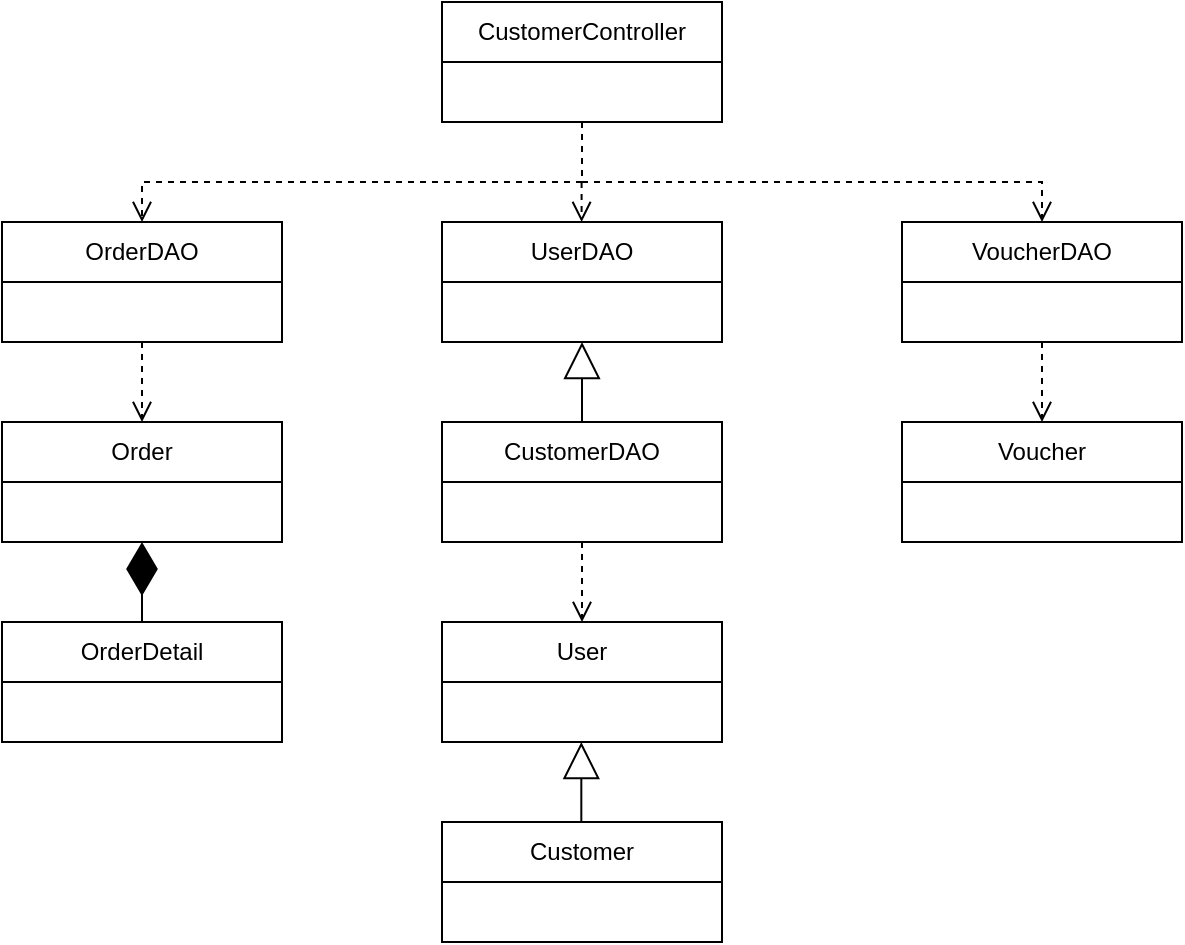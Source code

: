 <mxfile>
    <diagram name="Trang-1" id="qktT0qjpinCFxN4toxlK">
        <mxGraphModel dx="847" dy="466" grid="1" gridSize="10" guides="1" tooltips="1" connect="1" arrows="1" fold="1" page="1" pageScale="1" pageWidth="827" pageHeight="1169" math="0" shadow="0">
            <root>
                <mxCell id="0"/>
                <mxCell id="1" parent="0"/>
                <mxCell id="wnBut_DAxPW7eYNr_kk_-2" value="CustomerController" style="swimlane;fontStyle=0;childLayout=stackLayout;horizontal=1;startSize=30;horizontalStack=0;resizeParent=1;resizeParentMax=0;resizeLast=0;collapsible=1;marginBottom=0;whiteSpace=wrap;html=1;" parent="1" vertex="1">
                    <mxGeometry x="370" y="110" width="140" height="60" as="geometry"/>
                </mxCell>
                <mxCell id="wnBut_DAxPW7eYNr_kk_-6" value="OrderDAO" style="swimlane;fontStyle=0;childLayout=stackLayout;horizontal=1;startSize=30;horizontalStack=0;resizeParent=1;resizeParentMax=0;resizeLast=0;collapsible=1;marginBottom=0;whiteSpace=wrap;html=1;" parent="1" vertex="1">
                    <mxGeometry x="150" y="220" width="140" height="60" as="geometry"/>
                </mxCell>
                <mxCell id="wnBut_DAxPW7eYNr_kk_-7" value="Order" style="swimlane;fontStyle=0;childLayout=stackLayout;horizontal=1;startSize=30;horizontalStack=0;resizeParent=1;resizeParentMax=0;resizeLast=0;collapsible=1;marginBottom=0;whiteSpace=wrap;html=1;" parent="1" vertex="1">
                    <mxGeometry x="150" y="320" width="140" height="60" as="geometry"/>
                </mxCell>
                <mxCell id="wnBut_DAxPW7eYNr_kk_-8" value="" style="html=1;verticalAlign=bottom;endArrow=open;dashed=1;endSize=8;curved=0;rounded=0;entryX=0.5;entryY=0;entryDx=0;entryDy=0;exitX=0.5;exitY=1;exitDx=0;exitDy=0;" parent="1" source="wnBut_DAxPW7eYNr_kk_-6" target="wnBut_DAxPW7eYNr_kk_-7" edge="1">
                    <mxGeometry relative="1" as="geometry">
                        <mxPoint x="490" y="280" as="sourcePoint"/>
                        <mxPoint x="410" y="280" as="targetPoint"/>
                        <Array as="points"/>
                    </mxGeometry>
                </mxCell>
                <mxCell id="wnBut_DAxPW7eYNr_kk_-9" value="" style="html=1;verticalAlign=bottom;endArrow=open;dashed=1;endSize=8;curved=0;rounded=0;entryX=0.5;entryY=0;entryDx=0;entryDy=0;exitX=0.5;exitY=1;exitDx=0;exitDy=0;" parent="1" source="wnBut_DAxPW7eYNr_kk_-2" target="wnBut_DAxPW7eYNr_kk_-6" edge="1">
                    <mxGeometry relative="1" as="geometry">
                        <mxPoint x="439.71" y="160" as="sourcePoint"/>
                        <mxPoint x="439.71" y="200" as="targetPoint"/>
                        <Array as="points">
                            <mxPoint x="440" y="200"/>
                            <mxPoint x="220" y="200"/>
                        </Array>
                    </mxGeometry>
                </mxCell>
                <mxCell id="wnBut_DAxPW7eYNr_kk_-12" value="VoucherDAO" style="swimlane;fontStyle=0;childLayout=stackLayout;horizontal=1;startSize=30;horizontalStack=0;resizeParent=1;resizeParentMax=0;resizeLast=0;collapsible=1;marginBottom=0;whiteSpace=wrap;html=1;" parent="1" vertex="1">
                    <mxGeometry x="600" y="220" width="140" height="60" as="geometry"/>
                </mxCell>
                <mxCell id="wnBut_DAxPW7eYNr_kk_-14" value="" style="html=1;verticalAlign=bottom;endArrow=open;dashed=1;endSize=8;curved=0;rounded=0;entryX=0.5;entryY=0;entryDx=0;entryDy=0;exitX=0.5;exitY=1;exitDx=0;exitDy=0;" parent="1" source="wnBut_DAxPW7eYNr_kk_-2" target="wnBut_DAxPW7eYNr_kk_-12" edge="1">
                    <mxGeometry relative="1" as="geometry">
                        <mxPoint x="440" y="180" as="sourcePoint"/>
                        <mxPoint x="290" y="230" as="targetPoint"/>
                        <Array as="points">
                            <mxPoint x="440" y="200"/>
                            <mxPoint x="670" y="200"/>
                        </Array>
                    </mxGeometry>
                </mxCell>
                <mxCell id="wnBut_DAxPW7eYNr_kk_-15" value="Voucher" style="swimlane;fontStyle=0;childLayout=stackLayout;horizontal=1;startSize=30;horizontalStack=0;resizeParent=1;resizeParentMax=0;resizeLast=0;collapsible=1;marginBottom=0;whiteSpace=wrap;html=1;" parent="1" vertex="1">
                    <mxGeometry x="600" y="320" width="140" height="60" as="geometry"/>
                </mxCell>
                <mxCell id="wnBut_DAxPW7eYNr_kk_-16" value="" style="html=1;verticalAlign=bottom;endArrow=open;dashed=1;endSize=8;curved=0;rounded=0;entryX=0.5;entryY=0;entryDx=0;entryDy=0;exitX=0.5;exitY=1;exitDx=0;exitDy=0;" parent="1" source="wnBut_DAxPW7eYNr_kk_-12" target="wnBut_DAxPW7eYNr_kk_-15" edge="1">
                    <mxGeometry relative="1" as="geometry">
                        <mxPoint x="449.62" y="310" as="sourcePoint"/>
                        <mxPoint x="449.62" y="360" as="targetPoint"/>
                        <Array as="points"/>
                    </mxGeometry>
                </mxCell>
                <mxCell id="Kh6Ndykuzws-ymVwyTLi-1" value="CustomerDAO" style="swimlane;fontStyle=0;childLayout=stackLayout;horizontal=1;startSize=30;horizontalStack=0;resizeParent=1;resizeParentMax=0;resizeLast=0;collapsible=1;marginBottom=0;whiteSpace=wrap;html=1;" parent="1" vertex="1">
                    <mxGeometry x="370" y="320" width="140" height="60" as="geometry"/>
                </mxCell>
                <mxCell id="Kh6Ndykuzws-ymVwyTLi-2" value="User" style="swimlane;fontStyle=0;childLayout=stackLayout;horizontal=1;startSize=30;horizontalStack=0;resizeParent=1;resizeParentMax=0;resizeLast=0;collapsible=1;marginBottom=0;whiteSpace=wrap;html=1;" parent="1" vertex="1">
                    <mxGeometry x="370" y="420" width="140" height="60" as="geometry"/>
                </mxCell>
                <mxCell id="Kh6Ndykuzws-ymVwyTLi-3" value="" style="html=1;verticalAlign=bottom;endArrow=open;dashed=1;endSize=8;curved=0;rounded=0;entryX=0.5;entryY=0;entryDx=0;entryDy=0;exitX=0.5;exitY=1;exitDx=0;exitDy=0;" parent="1" edge="1">
                    <mxGeometry relative="1" as="geometry">
                        <mxPoint x="439.8" y="200" as="sourcePoint"/>
                        <mxPoint x="439.8" y="220" as="targetPoint"/>
                        <Array as="points"/>
                    </mxGeometry>
                </mxCell>
                <mxCell id="Kh6Ndykuzws-ymVwyTLi-5" value="OrderDetail" style="swimlane;fontStyle=0;childLayout=stackLayout;horizontal=1;startSize=30;horizontalStack=0;resizeParent=1;resizeParentMax=0;resizeLast=0;collapsible=1;marginBottom=0;whiteSpace=wrap;html=1;" parent="1" vertex="1">
                    <mxGeometry x="150" y="420" width="140" height="60" as="geometry"/>
                </mxCell>
                <mxCell id="Kh6Ndykuzws-ymVwyTLi-7" value="" style="endArrow=diamondThin;endFill=1;endSize=24;html=1;rounded=0;exitX=0.5;exitY=0;exitDx=0;exitDy=0;entryX=0.5;entryY=1;entryDx=0;entryDy=0;" parent="1" source="Kh6Ndykuzws-ymVwyTLi-5" target="wnBut_DAxPW7eYNr_kk_-7" edge="1">
                    <mxGeometry width="160" relative="1" as="geometry">
                        <mxPoint x="330" y="290" as="sourcePoint"/>
                        <mxPoint x="490" y="290" as="targetPoint"/>
                    </mxGeometry>
                </mxCell>
                <mxCell id="Z-hli7LObke5PaMOBl-Z-1" value="UserDAO" style="swimlane;fontStyle=0;childLayout=stackLayout;horizontal=1;startSize=30;horizontalStack=0;resizeParent=1;resizeParentMax=0;resizeLast=0;collapsible=1;marginBottom=0;whiteSpace=wrap;html=1;" parent="1" vertex="1">
                    <mxGeometry x="370" y="220" width="140" height="60" as="geometry"/>
                </mxCell>
                <mxCell id="Z-hli7LObke5PaMOBl-Z-3" value="" style="html=1;verticalAlign=bottom;endArrow=open;dashed=1;endSize=8;curved=0;rounded=0;entryX=0.5;entryY=0;entryDx=0;entryDy=0;exitX=0.5;exitY=1;exitDx=0;exitDy=0;" parent="1" source="Kh6Ndykuzws-ymVwyTLi-1" target="Kh6Ndykuzws-ymVwyTLi-2" edge="1">
                    <mxGeometry relative="1" as="geometry">
                        <mxPoint x="439.76" y="360" as="sourcePoint"/>
                        <mxPoint x="439.76" y="380" as="targetPoint"/>
                        <Array as="points"/>
                    </mxGeometry>
                </mxCell>
                <mxCell id="Z-hli7LObke5PaMOBl-Z-4" value="Customer" style="swimlane;fontStyle=0;childLayout=stackLayout;horizontal=1;startSize=30;horizontalStack=0;resizeParent=1;resizeParentMax=0;resizeLast=0;collapsible=1;marginBottom=0;whiteSpace=wrap;html=1;" parent="1" vertex="1">
                    <mxGeometry x="370" y="520" width="140" height="60" as="geometry"/>
                </mxCell>
                <mxCell id="Z-hli7LObke5PaMOBl-Z-6" value="" style="endArrow=block;endSize=16;endFill=0;html=1;rounded=0;entryX=0.5;entryY=1;entryDx=0;entryDy=0;exitX=0.5;exitY=0;exitDx=0;exitDy=0;" parent="1" source="Kh6Ndykuzws-ymVwyTLi-1" target="Z-hli7LObke5PaMOBl-Z-1" edge="1">
                    <mxGeometry width="160" relative="1" as="geometry">
                        <mxPoint x="300" y="380" as="sourcePoint"/>
                        <mxPoint x="360" y="380" as="targetPoint"/>
                    </mxGeometry>
                </mxCell>
                <mxCell id="Z-hli7LObke5PaMOBl-Z-8" value="" style="endArrow=block;endSize=16;endFill=0;html=1;rounded=0;entryX=0.5;entryY=1;entryDx=0;entryDy=0;exitX=0.5;exitY=0;exitDx=0;exitDy=0;" parent="1" edge="1">
                    <mxGeometry width="160" relative="1" as="geometry">
                        <mxPoint x="439.66" y="520" as="sourcePoint"/>
                        <mxPoint x="439.66" y="480" as="targetPoint"/>
                    </mxGeometry>
                </mxCell>
            </root>
        </mxGraphModel>
    </diagram>
</mxfile>